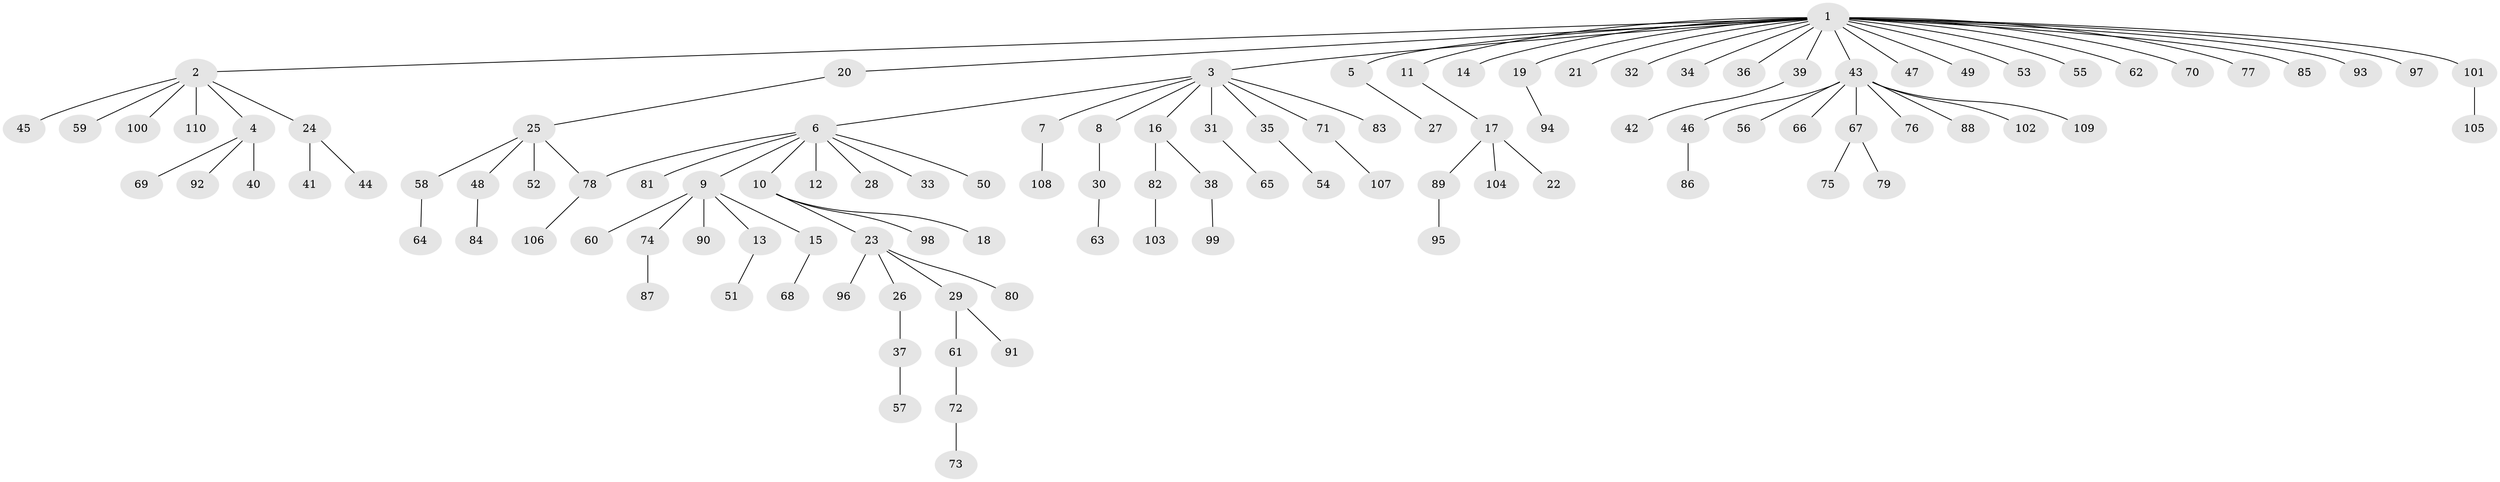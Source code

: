 // Generated by graph-tools (version 1.1) at 2025/11/02/27/25 16:11:14]
// undirected, 110 vertices, 110 edges
graph export_dot {
graph [start="1"]
  node [color=gray90,style=filled];
  1;
  2;
  3;
  4;
  5;
  6;
  7;
  8;
  9;
  10;
  11;
  12;
  13;
  14;
  15;
  16;
  17;
  18;
  19;
  20;
  21;
  22;
  23;
  24;
  25;
  26;
  27;
  28;
  29;
  30;
  31;
  32;
  33;
  34;
  35;
  36;
  37;
  38;
  39;
  40;
  41;
  42;
  43;
  44;
  45;
  46;
  47;
  48;
  49;
  50;
  51;
  52;
  53;
  54;
  55;
  56;
  57;
  58;
  59;
  60;
  61;
  62;
  63;
  64;
  65;
  66;
  67;
  68;
  69;
  70;
  71;
  72;
  73;
  74;
  75;
  76;
  77;
  78;
  79;
  80;
  81;
  82;
  83;
  84;
  85;
  86;
  87;
  88;
  89;
  90;
  91;
  92;
  93;
  94;
  95;
  96;
  97;
  98;
  99;
  100;
  101;
  102;
  103;
  104;
  105;
  106;
  107;
  108;
  109;
  110;
  1 -- 2;
  1 -- 3;
  1 -- 5;
  1 -- 11;
  1 -- 14;
  1 -- 19;
  1 -- 20;
  1 -- 21;
  1 -- 32;
  1 -- 34;
  1 -- 36;
  1 -- 39;
  1 -- 43;
  1 -- 47;
  1 -- 49;
  1 -- 53;
  1 -- 55;
  1 -- 62;
  1 -- 70;
  1 -- 77;
  1 -- 85;
  1 -- 93;
  1 -- 97;
  1 -- 101;
  2 -- 4;
  2 -- 24;
  2 -- 45;
  2 -- 59;
  2 -- 100;
  2 -- 110;
  3 -- 6;
  3 -- 7;
  3 -- 8;
  3 -- 16;
  3 -- 31;
  3 -- 35;
  3 -- 71;
  3 -- 83;
  4 -- 40;
  4 -- 69;
  4 -- 92;
  5 -- 27;
  6 -- 9;
  6 -- 10;
  6 -- 12;
  6 -- 28;
  6 -- 33;
  6 -- 50;
  6 -- 78;
  6 -- 81;
  7 -- 108;
  8 -- 30;
  9 -- 13;
  9 -- 15;
  9 -- 60;
  9 -- 74;
  9 -- 90;
  10 -- 18;
  10 -- 23;
  10 -- 98;
  11 -- 17;
  13 -- 51;
  15 -- 68;
  16 -- 38;
  16 -- 82;
  17 -- 22;
  17 -- 89;
  17 -- 104;
  19 -- 94;
  20 -- 25;
  23 -- 26;
  23 -- 29;
  23 -- 80;
  23 -- 96;
  24 -- 41;
  24 -- 44;
  25 -- 48;
  25 -- 52;
  25 -- 58;
  25 -- 78;
  26 -- 37;
  29 -- 61;
  29 -- 91;
  30 -- 63;
  31 -- 65;
  35 -- 54;
  37 -- 57;
  38 -- 99;
  39 -- 42;
  43 -- 46;
  43 -- 56;
  43 -- 66;
  43 -- 67;
  43 -- 76;
  43 -- 88;
  43 -- 102;
  43 -- 109;
  46 -- 86;
  48 -- 84;
  58 -- 64;
  61 -- 72;
  67 -- 75;
  67 -- 79;
  71 -- 107;
  72 -- 73;
  74 -- 87;
  78 -- 106;
  82 -- 103;
  89 -- 95;
  101 -- 105;
}
